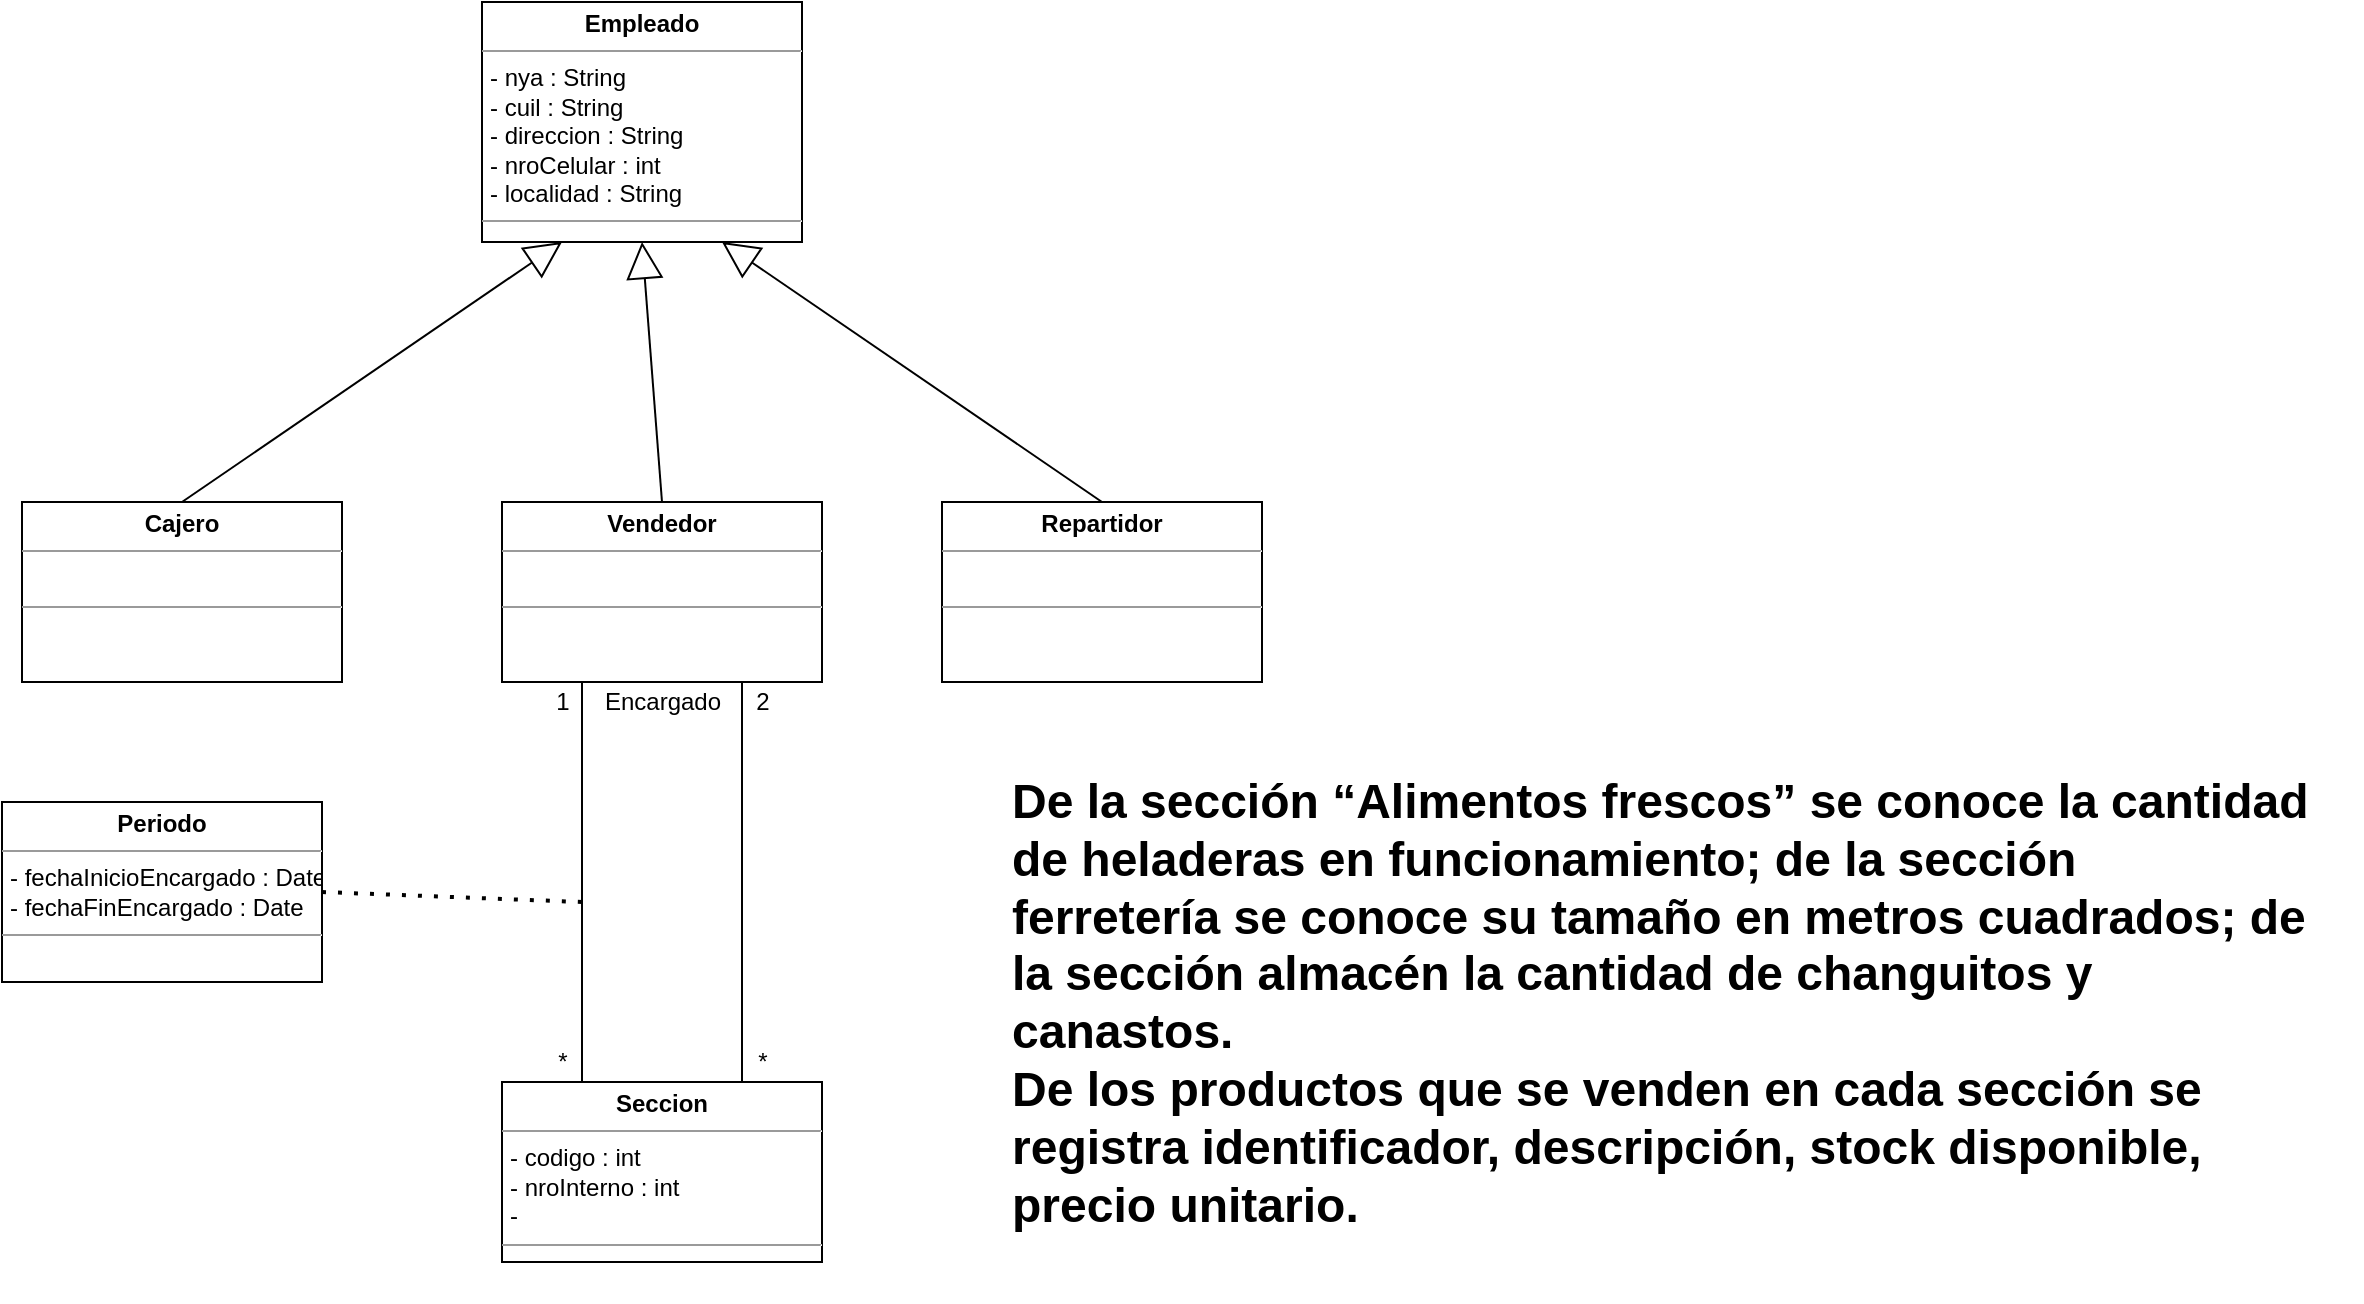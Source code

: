 <mxfile version="14.7.6" type="github">
  <diagram name="Page-1" id="c4acf3e9-155e-7222-9cf6-157b1a14988f">
    <mxGraphModel dx="1373" dy="1031" grid="1" gridSize="10" guides="1" tooltips="1" connect="1" arrows="1" fold="1" page="1" pageScale="1" pageWidth="850" pageHeight="1100" background="none" math="0" shadow="0">
      <root>
        <mxCell id="0" />
        <mxCell id="1" parent="0" />
        <mxCell id="PUDkS7CEyCO4szzrdiOM-6" value="&lt;p style=&quot;margin: 0px ; margin-top: 4px ; text-align: center&quot;&gt;&lt;b&gt;Empleado&lt;/b&gt;&lt;/p&gt;&lt;hr size=&quot;1&quot;&gt;&lt;p style=&quot;margin: 0px ; margin-left: 4px&quot;&gt;- nya : String&lt;/p&gt;&lt;p style=&quot;margin: 0px ; margin-left: 4px&quot;&gt;- cuil : String&lt;/p&gt;&lt;p style=&quot;margin: 0px ; margin-left: 4px&quot;&gt;- direccion : String&lt;/p&gt;&lt;p style=&quot;margin: 0px ; margin-left: 4px&quot;&gt;- nroCelular : int&lt;/p&gt;&lt;p style=&quot;margin: 0px ; margin-left: 4px&quot;&gt;- localidad : String&lt;/p&gt;&lt;hr size=&quot;1&quot;&gt;&lt;p style=&quot;margin: 0px ; margin-left: 4px&quot;&gt;&lt;br&gt;&lt;/p&gt;" style="verticalAlign=top;align=left;overflow=fill;fontSize=12;fontFamily=Helvetica;html=1;" vertex="1" parent="1">
          <mxGeometry x="620" y="70" width="160" height="120" as="geometry" />
        </mxCell>
        <mxCell id="PUDkS7CEyCO4szzrdiOM-7" value="&lt;p style=&quot;margin: 0px ; margin-top: 4px ; text-align: center&quot;&gt;&lt;b&gt;Cajero&lt;/b&gt;&lt;/p&gt;&lt;hr size=&quot;1&quot;&gt;&lt;p style=&quot;margin: 0px ; margin-left: 4px&quot;&gt;&lt;br&gt;&lt;/p&gt;&lt;hr size=&quot;1&quot;&gt;&lt;p style=&quot;margin: 0px ; margin-left: 4px&quot;&gt;&lt;br&gt;&lt;/p&gt;" style="verticalAlign=top;align=left;overflow=fill;fontSize=12;fontFamily=Helvetica;html=1;" vertex="1" parent="1">
          <mxGeometry x="390" y="320" width="160" height="90" as="geometry" />
        </mxCell>
        <mxCell id="PUDkS7CEyCO4szzrdiOM-8" value="&lt;p style=&quot;margin: 0px ; margin-top: 4px ; text-align: center&quot;&gt;&lt;b&gt;Vendedor&lt;/b&gt;&lt;/p&gt;&lt;hr size=&quot;1&quot;&gt;&lt;p style=&quot;margin: 0px ; margin-left: 4px&quot;&gt;&lt;br&gt;&lt;/p&gt;&lt;hr size=&quot;1&quot;&gt;&lt;p style=&quot;margin: 0px ; margin-left: 4px&quot;&gt;&lt;br&gt;&lt;/p&gt;" style="verticalAlign=top;align=left;overflow=fill;fontSize=12;fontFamily=Helvetica;html=1;" vertex="1" parent="1">
          <mxGeometry x="630" y="320" width="160" height="90" as="geometry" />
        </mxCell>
        <mxCell id="PUDkS7CEyCO4szzrdiOM-9" value="&lt;p style=&quot;margin: 0px ; margin-top: 4px ; text-align: center&quot;&gt;&lt;b&gt;Repartidor&lt;/b&gt;&lt;/p&gt;&lt;hr size=&quot;1&quot;&gt;&lt;p style=&quot;margin: 0px ; margin-left: 4px&quot;&gt;&lt;br&gt;&lt;/p&gt;&lt;hr size=&quot;1&quot;&gt;&lt;p style=&quot;margin: 0px ; margin-left: 4px&quot;&gt;&lt;br&gt;&lt;/p&gt;" style="verticalAlign=top;align=left;overflow=fill;fontSize=12;fontFamily=Helvetica;html=1;" vertex="1" parent="1">
          <mxGeometry x="850" y="320" width="160" height="90" as="geometry" />
        </mxCell>
        <mxCell id="PUDkS7CEyCO4szzrdiOM-11" value="" style="endArrow=block;endSize=16;endFill=0;html=1;entryX=0.25;entryY=1;entryDx=0;entryDy=0;exitX=0.5;exitY=0;exitDx=0;exitDy=0;" edge="1" parent="1" source="PUDkS7CEyCO4szzrdiOM-7" target="PUDkS7CEyCO4szzrdiOM-6">
          <mxGeometry width="160" relative="1" as="geometry">
            <mxPoint x="440" y="350" as="sourcePoint" />
            <mxPoint x="600" y="350" as="targetPoint" />
          </mxGeometry>
        </mxCell>
        <mxCell id="PUDkS7CEyCO4szzrdiOM-12" value="" style="endArrow=block;endSize=16;endFill=0;html=1;entryX=0.75;entryY=1;entryDx=0;entryDy=0;exitX=0.5;exitY=0;exitDx=0;exitDy=0;" edge="1" parent="1" source="PUDkS7CEyCO4szzrdiOM-9" target="PUDkS7CEyCO4szzrdiOM-6">
          <mxGeometry width="160" relative="1" as="geometry">
            <mxPoint x="450" y="360" as="sourcePoint" />
            <mxPoint x="610" y="360" as="targetPoint" />
          </mxGeometry>
        </mxCell>
        <mxCell id="PUDkS7CEyCO4szzrdiOM-13" value="" style="endArrow=block;endSize=16;endFill=0;html=1;entryX=0.5;entryY=1;entryDx=0;entryDy=0;exitX=0.5;exitY=0;exitDx=0;exitDy=0;" edge="1" parent="1" source="PUDkS7CEyCO4szzrdiOM-8" target="PUDkS7CEyCO4szzrdiOM-6">
          <mxGeometry width="160" relative="1" as="geometry">
            <mxPoint x="460" y="370" as="sourcePoint" />
            <mxPoint x="620" y="370" as="targetPoint" />
          </mxGeometry>
        </mxCell>
        <mxCell id="PUDkS7CEyCO4szzrdiOM-15" value="&lt;p style=&quot;margin: 0px ; margin-top: 4px ; text-align: center&quot;&gt;&lt;b&gt;Seccion&lt;/b&gt;&lt;/p&gt;&lt;hr size=&quot;1&quot;&gt;&lt;p style=&quot;margin: 0px ; margin-left: 4px&quot;&gt;- codigo : int&lt;/p&gt;&lt;p style=&quot;margin: 0px ; margin-left: 4px&quot;&gt;- nroInterno : int&lt;/p&gt;&lt;p style=&quot;margin: 0px ; margin-left: 4px&quot;&gt;-&amp;nbsp;&lt;/p&gt;&lt;hr size=&quot;1&quot;&gt;&lt;p style=&quot;margin: 0px ; margin-left: 4px&quot;&gt;&lt;br&gt;&lt;/p&gt;" style="verticalAlign=top;align=left;overflow=fill;fontSize=12;fontFamily=Helvetica;html=1;" vertex="1" parent="1">
          <mxGeometry x="630" y="610" width="160" height="90" as="geometry" />
        </mxCell>
        <mxCell id="PUDkS7CEyCO4szzrdiOM-16" value="" style="endArrow=none;html=1;entryX=0.25;entryY=1;entryDx=0;entryDy=0;exitX=0.25;exitY=0;exitDx=0;exitDy=0;" edge="1" parent="1" source="PUDkS7CEyCO4szzrdiOM-15" target="PUDkS7CEyCO4szzrdiOM-8">
          <mxGeometry width="50" height="50" relative="1" as="geometry">
            <mxPoint x="710" y="780" as="sourcePoint" />
            <mxPoint x="760" y="730" as="targetPoint" />
          </mxGeometry>
        </mxCell>
        <mxCell id="PUDkS7CEyCO4szzrdiOM-17" value="1" style="text;html=1;align=center;verticalAlign=middle;resizable=0;points=[];autosize=1;strokeColor=none;" vertex="1" parent="1">
          <mxGeometry x="650" y="410" width="20" height="20" as="geometry" />
        </mxCell>
        <mxCell id="PUDkS7CEyCO4szzrdiOM-18" value="*" style="text;html=1;align=center;verticalAlign=middle;resizable=0;points=[];autosize=1;strokeColor=none;" vertex="1" parent="1">
          <mxGeometry x="650" y="590" width="20" height="20" as="geometry" />
        </mxCell>
        <mxCell id="PUDkS7CEyCO4szzrdiOM-19" value="Encargado" style="text;html=1;align=center;verticalAlign=middle;resizable=0;points=[];autosize=1;strokeColor=none;" vertex="1" parent="1">
          <mxGeometry x="675" y="410" width="70" height="20" as="geometry" />
        </mxCell>
        <mxCell id="PUDkS7CEyCO4szzrdiOM-20" value="&lt;p style=&quot;margin: 0px ; margin-top: 4px ; text-align: center&quot;&gt;&lt;b&gt;Periodo&lt;/b&gt;&lt;/p&gt;&lt;hr size=&quot;1&quot;&gt;&lt;p style=&quot;margin: 0px ; margin-left: 4px&quot;&gt;- fechaInicioEncargado : Date&lt;/p&gt;&lt;p style=&quot;margin: 0px ; margin-left: 4px&quot;&gt;- fechaFinEncargado : Date&lt;/p&gt;&lt;hr size=&quot;1&quot;&gt;&lt;p style=&quot;margin: 0px ; margin-left: 4px&quot;&gt;&lt;br&gt;&lt;/p&gt;" style="verticalAlign=top;align=left;overflow=fill;fontSize=12;fontFamily=Helvetica;html=1;" vertex="1" parent="1">
          <mxGeometry x="380" y="470" width="160" height="90" as="geometry" />
        </mxCell>
        <mxCell id="PUDkS7CEyCO4szzrdiOM-21" value="" style="endArrow=none;dashed=1;html=1;dashPattern=1 3;strokeWidth=2;exitX=1;exitY=0.5;exitDx=0;exitDy=0;" edge="1" parent="1" source="PUDkS7CEyCO4szzrdiOM-20">
          <mxGeometry width="50" height="50" relative="1" as="geometry">
            <mxPoint x="740" y="790" as="sourcePoint" />
            <mxPoint x="670" y="520" as="targetPoint" />
          </mxGeometry>
        </mxCell>
        <mxCell id="PUDkS7CEyCO4szzrdiOM-22" value="" style="endArrow=none;html=1;exitX=0.75;exitY=0;exitDx=0;exitDy=0;entryX=0.75;entryY=1;entryDx=0;entryDy=0;" edge="1" parent="1" source="PUDkS7CEyCO4szzrdiOM-15" target="PUDkS7CEyCO4szzrdiOM-8">
          <mxGeometry width="50" height="50" relative="1" as="geometry">
            <mxPoint x="790" y="780" as="sourcePoint" />
            <mxPoint x="840" y="730" as="targetPoint" />
          </mxGeometry>
        </mxCell>
        <mxCell id="PUDkS7CEyCO4szzrdiOM-23" value="*" style="text;html=1;align=center;verticalAlign=middle;resizable=0;points=[];autosize=1;strokeColor=none;" vertex="1" parent="1">
          <mxGeometry x="750" y="590" width="20" height="20" as="geometry" />
        </mxCell>
        <mxCell id="PUDkS7CEyCO4szzrdiOM-24" value="2" style="text;html=1;align=center;verticalAlign=middle;resizable=0;points=[];autosize=1;strokeColor=none;" vertex="1" parent="1">
          <mxGeometry x="750" y="410" width="20" height="20" as="geometry" />
        </mxCell>
        <mxCell id="PUDkS7CEyCO4szzrdiOM-25" value="&lt;h1&gt;De la sección “Alimentos frescos” se conoce la cantidad de heladeras en funcionamiento; de la sección&lt;br&gt;ferretería se conoce su tamaño en metros cuadrados; de la sección almacén la cantidad de changuitos y&lt;br&gt;canastos.&lt;br&gt;De los productos que se venden en cada sección se registra identificador, descripción, stock disponible,&lt;br&gt;precio unitario.&lt;br&gt;&lt;/h1&gt;" style="text;html=1;strokeColor=none;fillColor=none;spacing=5;spacingTop=-20;whiteSpace=wrap;overflow=hidden;rounded=0;" vertex="1" parent="1">
          <mxGeometry x="880" y="450" width="680" height="270" as="geometry" />
        </mxCell>
      </root>
    </mxGraphModel>
  </diagram>
</mxfile>
